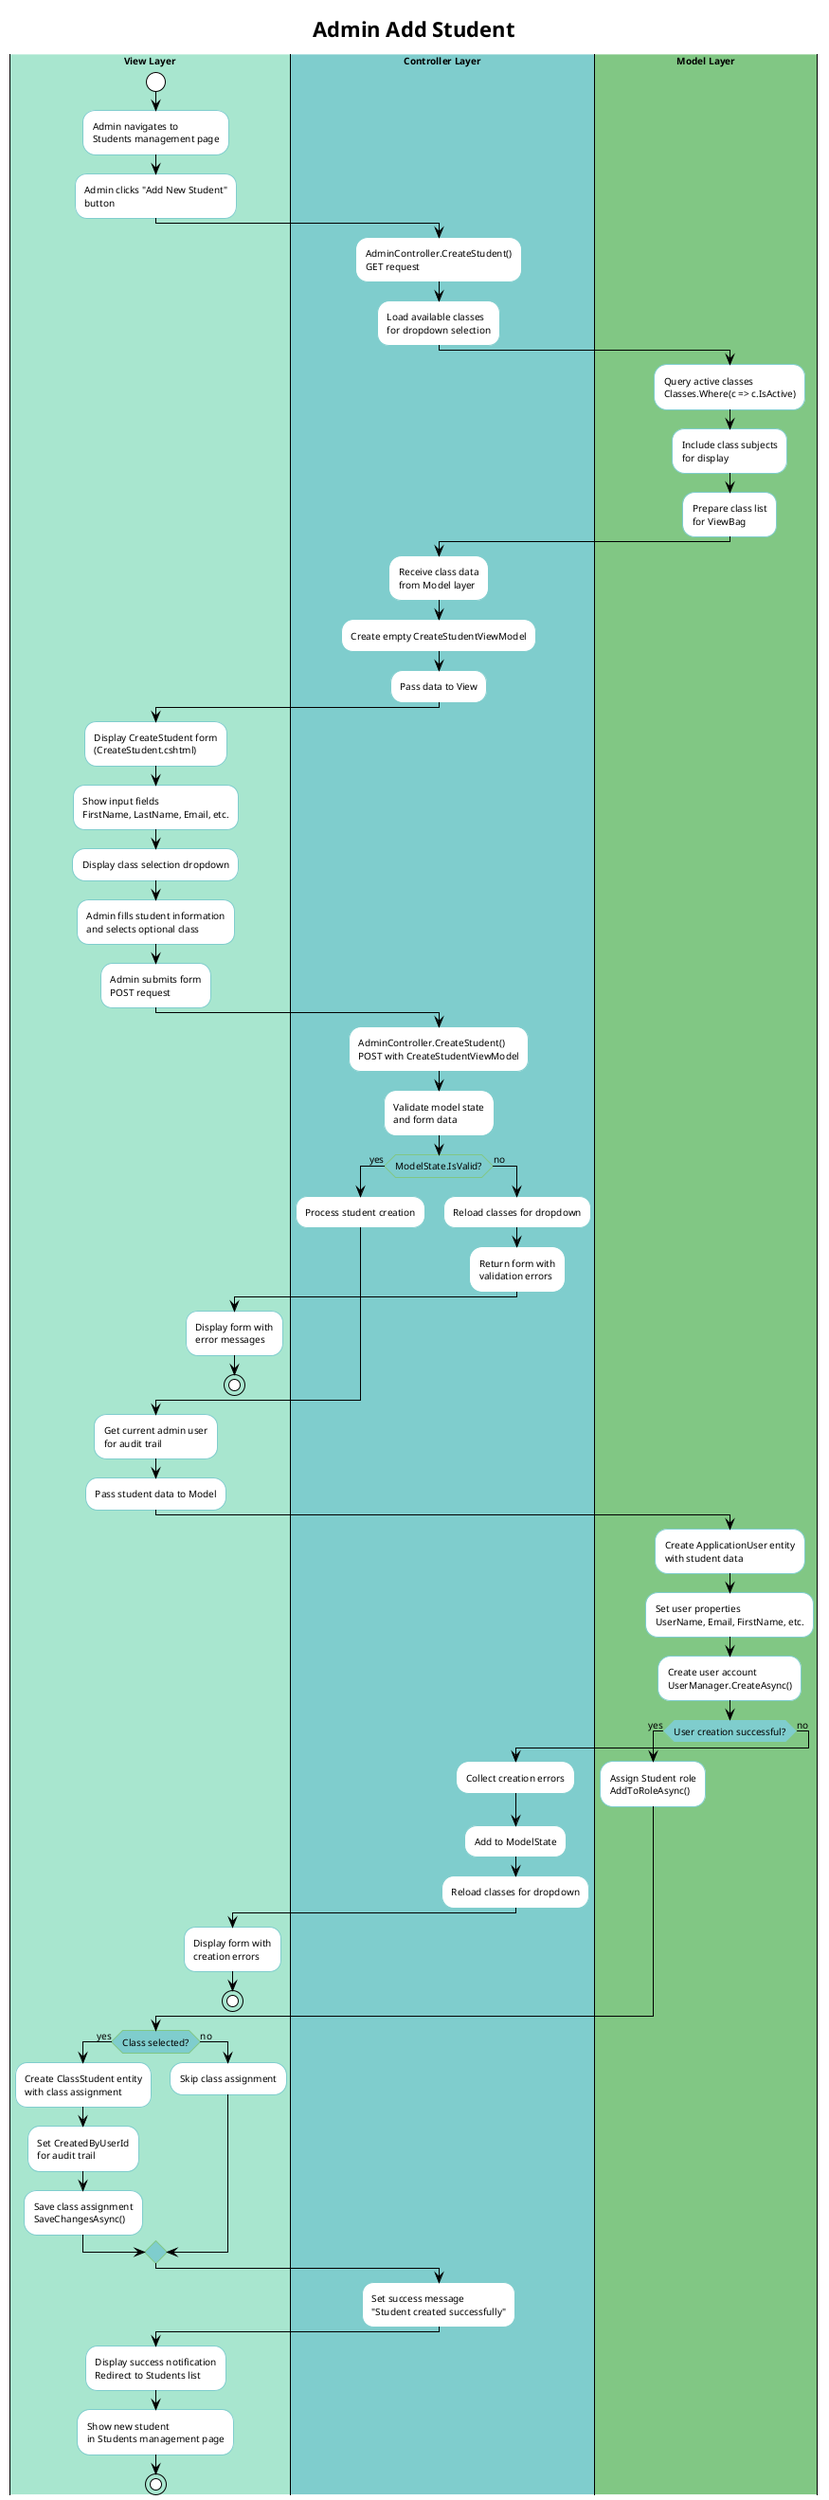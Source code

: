 @startuml Admin_AddStudent_MVC
!theme plain

skinparam backgroundColor white
skinparam defaultFontName "Arial"
skinparam defaultFontSize 10

skinparam activity {
    BackgroundColor white
    BorderColor #7fcdcd
    FontColor black
    FontSize 10
}

skinparam activityStart {
    BackgroundColor #81c784
    BorderColor #7fcdcd
}

skinparam activityEnd {
    BackgroundColor #81c784
    BorderColor #7fcdcd
}

skinparam activityDiamond {
    BackgroundColor #7fcdcd
    BorderColor #81c784
    FontColor black
}

title **Admin Add Student**

|#a8e6cf|**View Layer**|
start
:Admin navigates to\nStudents management page;
:Admin clicks "Add New Student"\nbutton;

|#7fcdcd|**Controller Layer**|
:AdminController.CreateStudent()\nGET request;
:Load available classes\nfor dropdown selection;

|#81c784|**Model Layer**|
:Query active classes\nClasses.Where(c => c.IsActive);
:Include class subjects\nfor display;
:Prepare class list\nfor ViewBag;

|#7fcdcd|**Controller Layer**|
:Receive class data\nfrom Model layer;
:Create empty CreateStudentViewModel;
:Pass data to View;

|#a8e6cf|**View Layer**|
:Display CreateStudent form\n(CreateStudent.cshtml);
:Show input fields\nFirstName, LastName, Email, etc.;
:Display class selection dropdown;
:Admin fills student information\nand selects optional class;
:Admin submits form\nPOST request;

|#7fcdcd|**Controller Layer**|
:AdminController.CreateStudent()\nPOST with CreateStudentViewModel;
:Validate model state\nand form data;

if (ModelState.IsValid?) then (yes)
  :Process student creation;
else (no)
  :Reload classes for dropdown;
  :Return form with\nvalidation errors;
  |#a8e6cf|**View Layer**|
  :Display form with\nerror messages;
  stop
endif

:Get current admin user\nfor audit trail;
:Pass student data to Model;

|#81c784|**Model Layer**|
:Create ApplicationUser entity\nwith student data;
:Set user properties\nUserName, Email, FirstName, etc.;
:Create user account\nUserManager.CreateAsync();

if (User creation successful?) then (yes)
  :Assign Student role\nAddToRoleAsync();
else (no)
  |#7fcdcd|**Controller Layer**|
  :Collect creation errors;
  :Add to ModelState;
  :Reload classes for dropdown;
  |#a8e6cf|**View Layer**|
  :Display form with\ncreation errors;
  stop
endif

if (Class selected?) then (yes)
  :Create ClassStudent entity\nwith class assignment;
  :Set CreatedByUserId\nfor audit trail;
  :Save class assignment\nSaveChangesAsync();
else (no)
  :Skip class assignment;
endif

|#7fcdcd|**Controller Layer**|
:Set success message\n"Student created successfully";

|#a8e6cf|**View Layer**|
:Display success notification\nRedirect to Students list;
:Show new student\nin Students management page;
stop

@enduml
